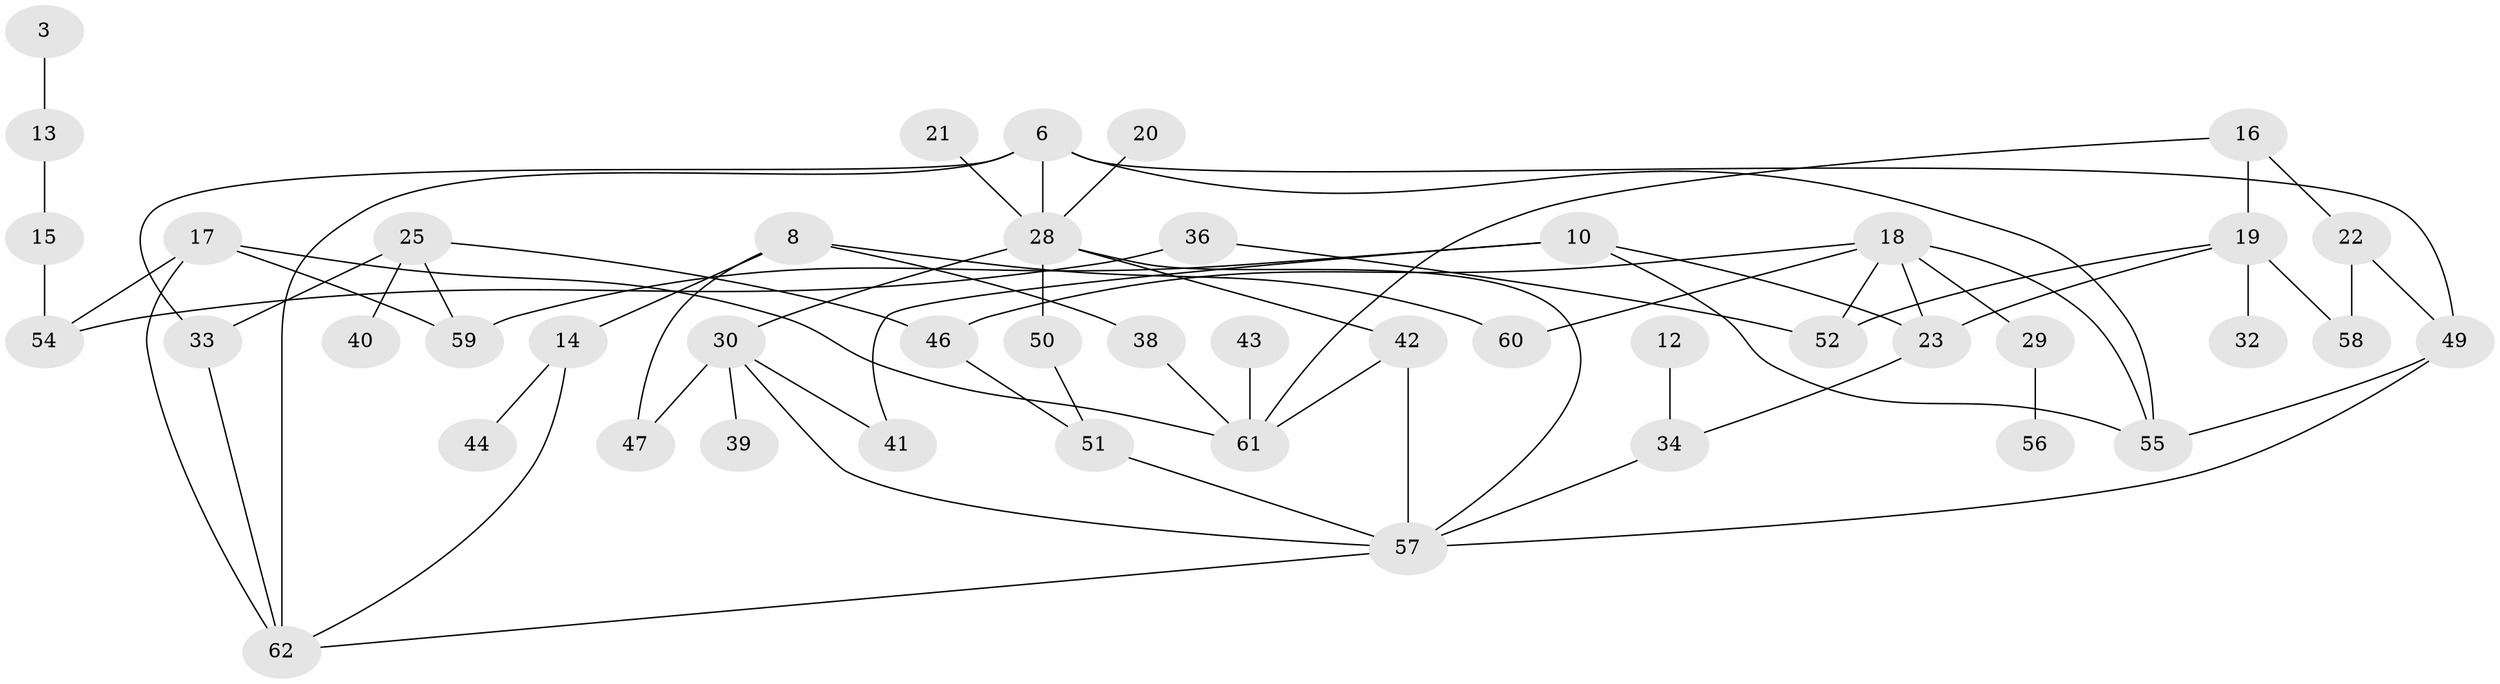 // original degree distribution, {0: 0.109375, 1: 0.2578125, 4: 0.15625, 2: 0.28125, 3: 0.1328125, 5: 0.046875, 6: 0.015625}
// Generated by graph-tools (version 1.1) at 2025/00/03/09/25 03:00:54]
// undirected, 46 vertices, 68 edges
graph export_dot {
graph [start="1"]
  node [color=gray90,style=filled];
  3;
  6;
  8;
  10;
  12;
  13;
  14;
  15;
  16;
  17;
  18;
  19;
  20;
  21;
  22;
  23;
  25;
  28;
  29;
  30;
  32;
  33;
  34;
  36;
  38;
  39;
  40;
  41;
  42;
  43;
  44;
  46;
  47;
  49;
  50;
  51;
  52;
  54;
  55;
  56;
  57;
  58;
  59;
  60;
  61;
  62;
  3 -- 13 [weight=1.0];
  6 -- 28 [weight=1.0];
  6 -- 33 [weight=1.0];
  6 -- 49 [weight=1.0];
  6 -- 55 [weight=1.0];
  6 -- 62 [weight=1.0];
  8 -- 14 [weight=1.0];
  8 -- 38 [weight=1.0];
  8 -- 47 [weight=1.0];
  8 -- 60 [weight=1.0];
  10 -- 23 [weight=1.0];
  10 -- 41 [weight=1.0];
  10 -- 55 [weight=1.0];
  10 -- 59 [weight=1.0];
  12 -- 34 [weight=1.0];
  13 -- 15 [weight=1.0];
  14 -- 44 [weight=1.0];
  14 -- 62 [weight=1.0];
  15 -- 54 [weight=1.0];
  16 -- 19 [weight=1.0];
  16 -- 22 [weight=1.0];
  16 -- 61 [weight=1.0];
  17 -- 54 [weight=2.0];
  17 -- 59 [weight=1.0];
  17 -- 61 [weight=1.0];
  17 -- 62 [weight=1.0];
  18 -- 23 [weight=1.0];
  18 -- 29 [weight=1.0];
  18 -- 46 [weight=1.0];
  18 -- 52 [weight=1.0];
  18 -- 55 [weight=1.0];
  18 -- 60 [weight=1.0];
  19 -- 23 [weight=1.0];
  19 -- 32 [weight=2.0];
  19 -- 52 [weight=1.0];
  19 -- 58 [weight=2.0];
  20 -- 28 [weight=1.0];
  21 -- 28 [weight=1.0];
  22 -- 49 [weight=1.0];
  22 -- 58 [weight=1.0];
  23 -- 34 [weight=1.0];
  25 -- 33 [weight=1.0];
  25 -- 40 [weight=1.0];
  25 -- 46 [weight=1.0];
  25 -- 59 [weight=1.0];
  28 -- 30 [weight=2.0];
  28 -- 42 [weight=1.0];
  28 -- 50 [weight=1.0];
  28 -- 57 [weight=1.0];
  29 -- 56 [weight=1.0];
  30 -- 39 [weight=1.0];
  30 -- 41 [weight=1.0];
  30 -- 47 [weight=1.0];
  30 -- 57 [weight=1.0];
  33 -- 62 [weight=1.0];
  34 -- 57 [weight=1.0];
  36 -- 52 [weight=1.0];
  36 -- 54 [weight=1.0];
  38 -- 61 [weight=1.0];
  42 -- 57 [weight=2.0];
  42 -- 61 [weight=1.0];
  43 -- 61 [weight=1.0];
  46 -- 51 [weight=1.0];
  49 -- 55 [weight=1.0];
  49 -- 57 [weight=1.0];
  50 -- 51 [weight=1.0];
  51 -- 57 [weight=2.0];
  57 -- 62 [weight=1.0];
}
